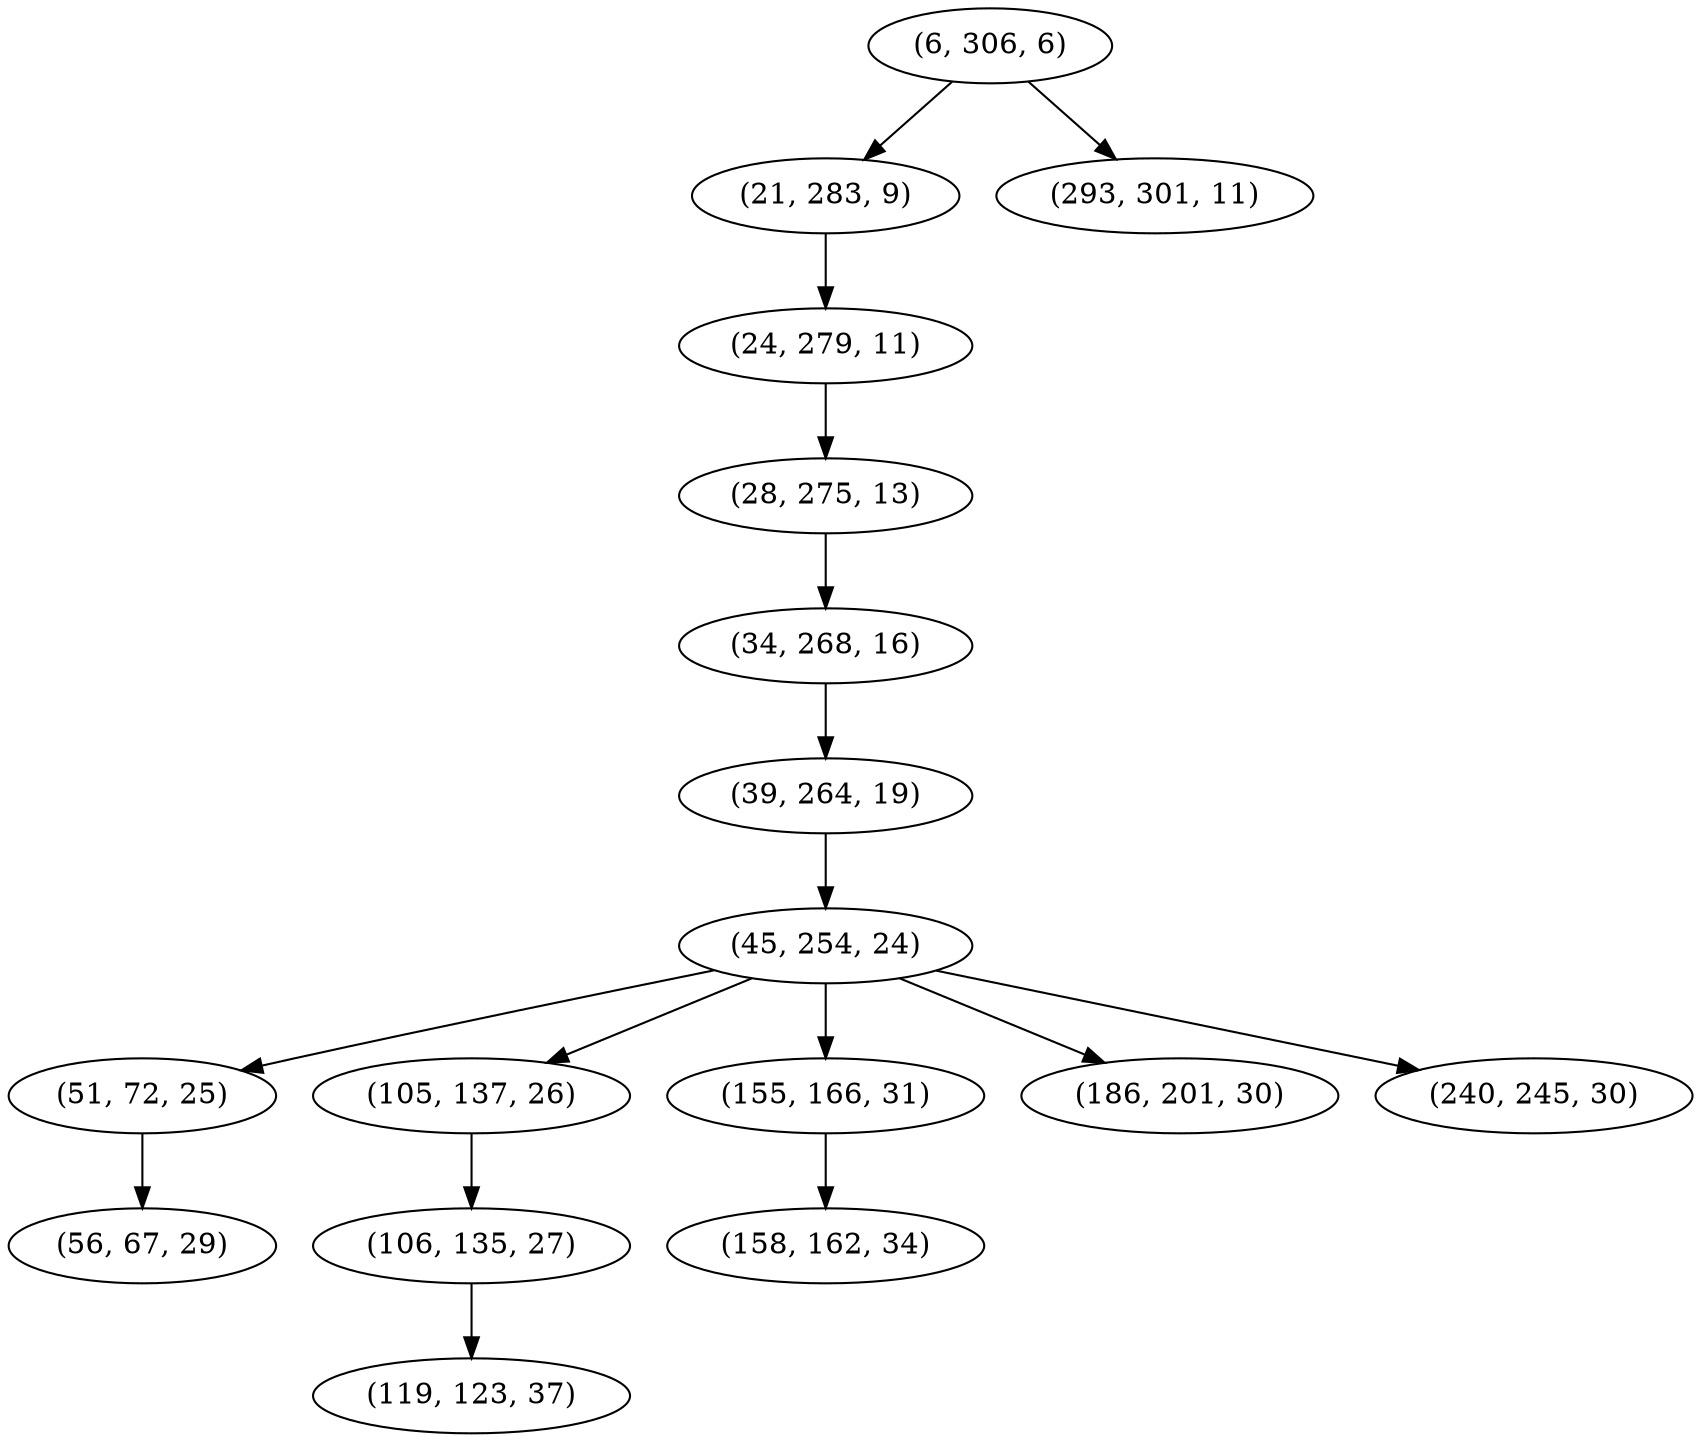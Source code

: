 digraph tree {
    "(6, 306, 6)";
    "(21, 283, 9)";
    "(24, 279, 11)";
    "(28, 275, 13)";
    "(34, 268, 16)";
    "(39, 264, 19)";
    "(45, 254, 24)";
    "(51, 72, 25)";
    "(56, 67, 29)";
    "(105, 137, 26)";
    "(106, 135, 27)";
    "(119, 123, 37)";
    "(155, 166, 31)";
    "(158, 162, 34)";
    "(186, 201, 30)";
    "(240, 245, 30)";
    "(293, 301, 11)";
    "(6, 306, 6)" -> "(21, 283, 9)";
    "(6, 306, 6)" -> "(293, 301, 11)";
    "(21, 283, 9)" -> "(24, 279, 11)";
    "(24, 279, 11)" -> "(28, 275, 13)";
    "(28, 275, 13)" -> "(34, 268, 16)";
    "(34, 268, 16)" -> "(39, 264, 19)";
    "(39, 264, 19)" -> "(45, 254, 24)";
    "(45, 254, 24)" -> "(51, 72, 25)";
    "(45, 254, 24)" -> "(105, 137, 26)";
    "(45, 254, 24)" -> "(155, 166, 31)";
    "(45, 254, 24)" -> "(186, 201, 30)";
    "(45, 254, 24)" -> "(240, 245, 30)";
    "(51, 72, 25)" -> "(56, 67, 29)";
    "(105, 137, 26)" -> "(106, 135, 27)";
    "(106, 135, 27)" -> "(119, 123, 37)";
    "(155, 166, 31)" -> "(158, 162, 34)";
}
